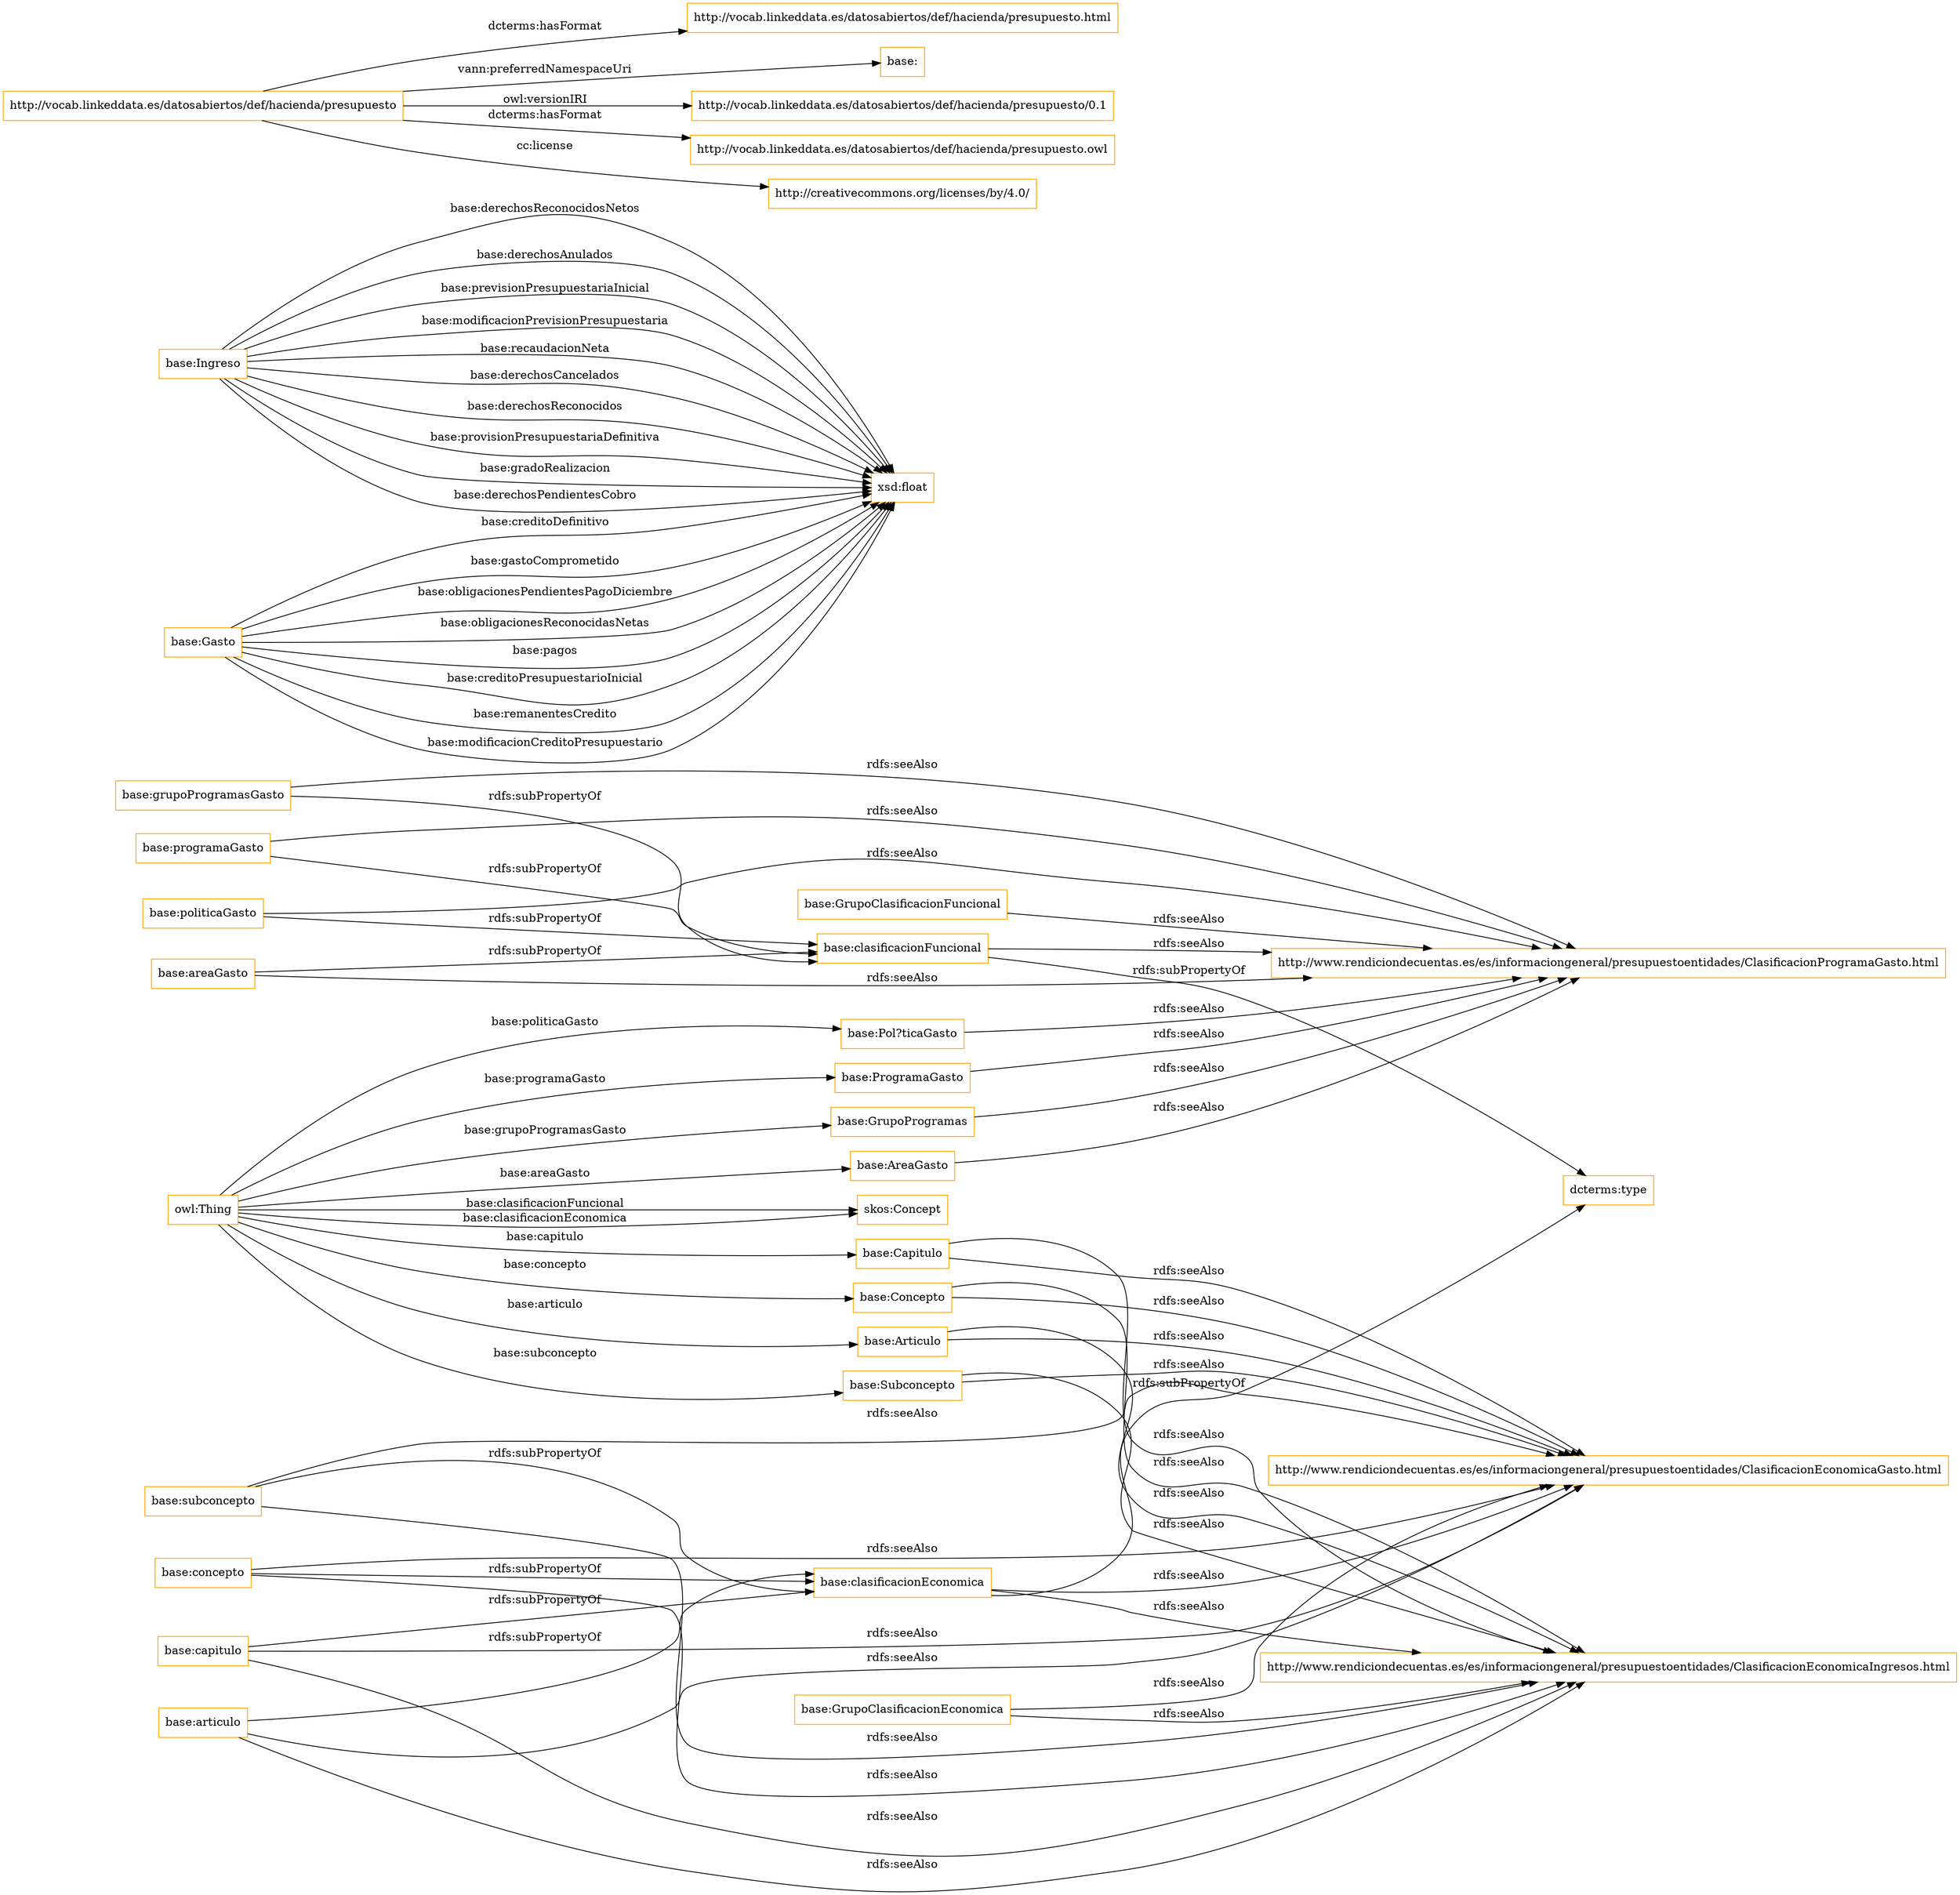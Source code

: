 digraph ar2dtool_diagram { 
rankdir=LR;
size="1501"
node [shape = rectangle, color="orange"]; "base:GrupoProgramas" "base:GrupoClasificacionFuncional" "base:Ingreso" "base:AreaGasto" "base:Articulo" "base:Pol?ticaGasto" "base:ProgramaGasto" "skos:Concept" "base:Capitulo" "base:Subconcepto" "base:Gasto" "base:GrupoClasificacionEconomica" "base:Concepto" ; /*classes style*/
	"base:grupoProgramasGasto" -> "http://www.rendiciondecuentas.es/es/informaciongeneral/presupuestoentidades/ClasificacionProgramaGasto.html" [ label = "rdfs:seeAlso" ];
	"base:grupoProgramasGasto" -> "base:clasificacionFuncional" [ label = "rdfs:subPropertyOf" ];
	"base:Concepto" -> "http://www.rendiciondecuentas.es/es/informaciongeneral/presupuestoentidades/ClasificacionEconomicaIngresos.html" [ label = "rdfs:seeAlso" ];
	"base:Concepto" -> "http://www.rendiciondecuentas.es/es/informaciongeneral/presupuestoentidades/ClasificacionEconomicaGasto.html" [ label = "rdfs:seeAlso" ];
	"base:concepto" -> "http://www.rendiciondecuentas.es/es/informaciongeneral/presupuestoentidades/ClasificacionEconomicaIngresos.html" [ label = "rdfs:seeAlso" ];
	"base:concepto" -> "http://www.rendiciondecuentas.es/es/informaciongeneral/presupuestoentidades/ClasificacionEconomicaGasto.html" [ label = "rdfs:seeAlso" ];
	"base:concepto" -> "base:clasificacionEconomica" [ label = "rdfs:subPropertyOf" ];
	"base:Capitulo" -> "http://www.rendiciondecuentas.es/es/informaciongeneral/presupuestoentidades/ClasificacionEconomicaIngresos.html" [ label = "rdfs:seeAlso" ];
	"base:Capitulo" -> "http://www.rendiciondecuentas.es/es/informaciongeneral/presupuestoentidades/ClasificacionEconomicaGasto.html" [ label = "rdfs:seeAlso" ];
	"base:capitulo" -> "http://www.rendiciondecuentas.es/es/informaciongeneral/presupuestoentidades/ClasificacionEconomicaIngresos.html" [ label = "rdfs:seeAlso" ];
	"base:capitulo" -> "http://www.rendiciondecuentas.es/es/informaciongeneral/presupuestoentidades/ClasificacionEconomicaGasto.html" [ label = "rdfs:seeAlso" ];
	"base:capitulo" -> "base:clasificacionEconomica" [ label = "rdfs:subPropertyOf" ];
	"base:GrupoClasificacionFuncional" -> "http://www.rendiciondecuentas.es/es/informaciongeneral/presupuestoentidades/ClasificacionProgramaGasto.html" [ label = "rdfs:seeAlso" ];
	"base:Pol?ticaGasto" -> "http://www.rendiciondecuentas.es/es/informaciongeneral/presupuestoentidades/ClasificacionProgramaGasto.html" [ label = "rdfs:seeAlso" ];
	"base:GrupoProgramas" -> "http://www.rendiciondecuentas.es/es/informaciongeneral/presupuestoentidades/ClasificacionProgramaGasto.html" [ label = "rdfs:seeAlso" ];
	"base:ProgramaGasto" -> "http://www.rendiciondecuentas.es/es/informaciongeneral/presupuestoentidades/ClasificacionProgramaGasto.html" [ label = "rdfs:seeAlso" ];
	"base:clasificacionFuncional" -> "http://www.rendiciondecuentas.es/es/informaciongeneral/presupuestoentidades/ClasificacionProgramaGasto.html" [ label = "rdfs:seeAlso" ];
	"base:clasificacionFuncional" -> "dcterms:type" [ label = "rdfs:subPropertyOf" ];
	"base:politicaGasto" -> "http://www.rendiciondecuentas.es/es/informaciongeneral/presupuestoentidades/ClasificacionProgramaGasto.html" [ label = "rdfs:seeAlso" ];
	"base:politicaGasto" -> "base:clasificacionFuncional" [ label = "rdfs:subPropertyOf" ];
	"http://vocab.linkeddata.es/datosabiertos/def/hacienda/presupuesto" -> "http://vocab.linkeddata.es/datosabiertos/def/hacienda/presupuesto.html" [ label = "dcterms:hasFormat" ];
	"http://vocab.linkeddata.es/datosabiertos/def/hacienda/presupuesto" -> "base:" [ label = "vann:preferredNamespaceUri" ];
	"http://vocab.linkeddata.es/datosabiertos/def/hacienda/presupuesto" -> "http://vocab.linkeddata.es/datosabiertos/def/hacienda/presupuesto/0.1" [ label = "owl:versionIRI" ];
	"http://vocab.linkeddata.es/datosabiertos/def/hacienda/presupuesto" -> "http://vocab.linkeddata.es/datosabiertos/def/hacienda/presupuesto.owl" [ label = "dcterms:hasFormat" ];
	"http://vocab.linkeddata.es/datosabiertos/def/hacienda/presupuesto" -> "http://creativecommons.org/licenses/by/4.0/" [ label = "cc:license" ];
	"base:programaGasto" -> "http://www.rendiciondecuentas.es/es/informaciongeneral/presupuestoentidades/ClasificacionProgramaGasto.html" [ label = "rdfs:seeAlso" ];
	"base:programaGasto" -> "base:clasificacionFuncional" [ label = "rdfs:subPropertyOf" ];
	"base:AreaGasto" -> "http://www.rendiciondecuentas.es/es/informaciongeneral/presupuestoentidades/ClasificacionProgramaGasto.html" [ label = "rdfs:seeAlso" ];
	"base:Subconcepto" -> "http://www.rendiciondecuentas.es/es/informaciongeneral/presupuestoentidades/ClasificacionEconomicaIngresos.html" [ label = "rdfs:seeAlso" ];
	"base:Subconcepto" -> "http://www.rendiciondecuentas.es/es/informaciongeneral/presupuestoentidades/ClasificacionEconomicaGasto.html" [ label = "rdfs:seeAlso" ];
	"base:GrupoClasificacionEconomica" -> "http://www.rendiciondecuentas.es/es/informaciongeneral/presupuestoentidades/ClasificacionEconomicaIngresos.html" [ label = "rdfs:seeAlso" ];
	"base:GrupoClasificacionEconomica" -> "http://www.rendiciondecuentas.es/es/informaciongeneral/presupuestoentidades/ClasificacionEconomicaGasto.html" [ label = "rdfs:seeAlso" ];
	"base:Articulo" -> "http://www.rendiciondecuentas.es/es/informaciongeneral/presupuestoentidades/ClasificacionEconomicaIngresos.html" [ label = "rdfs:seeAlso" ];
	"base:Articulo" -> "http://www.rendiciondecuentas.es/es/informaciongeneral/presupuestoentidades/ClasificacionEconomicaGasto.html" [ label = "rdfs:seeAlso" ];
	"base:articulo" -> "http://www.rendiciondecuentas.es/es/informaciongeneral/presupuestoentidades/ClasificacionEconomicaIngresos.html" [ label = "rdfs:seeAlso" ];
	"base:articulo" -> "http://www.rendiciondecuentas.es/es/informaciongeneral/presupuestoentidades/ClasificacionEconomicaGasto.html" [ label = "rdfs:seeAlso" ];
	"base:articulo" -> "base:clasificacionEconomica" [ label = "rdfs:subPropertyOf" ];
	"base:areaGasto" -> "http://www.rendiciondecuentas.es/es/informaciongeneral/presupuestoentidades/ClasificacionProgramaGasto.html" [ label = "rdfs:seeAlso" ];
	"base:areaGasto" -> "base:clasificacionFuncional" [ label = "rdfs:subPropertyOf" ];
	"base:subconcepto" -> "http://www.rendiciondecuentas.es/es/informaciongeneral/presupuestoentidades/ClasificacionEconomicaIngresos.html" [ label = "rdfs:seeAlso" ];
	"base:subconcepto" -> "http://www.rendiciondecuentas.es/es/informaciongeneral/presupuestoentidades/ClasificacionEconomicaGasto.html" [ label = "rdfs:seeAlso" ];
	"base:subconcepto" -> "base:clasificacionEconomica" [ label = "rdfs:subPropertyOf" ];
	"base:clasificacionEconomica" -> "http://www.rendiciondecuentas.es/es/informaciongeneral/presupuestoentidades/ClasificacionEconomicaIngresos.html" [ label = "rdfs:seeAlso" ];
	"base:clasificacionEconomica" -> "http://www.rendiciondecuentas.es/es/informaciongeneral/presupuestoentidades/ClasificacionEconomicaGasto.html" [ label = "rdfs:seeAlso" ];
	"base:clasificacionEconomica" -> "dcterms:type" [ label = "rdfs:subPropertyOf" ];
	"base:Gasto" -> "xsd:float" [ label = "base:creditoDefinitivo" ];
	"base:Ingreso" -> "xsd:float" [ label = "base:derechosReconocidosNetos" ];
	"owl:Thing" -> "base:Articulo" [ label = "base:articulo" ];
	"base:Ingreso" -> "xsd:float" [ label = "base:derechosAnulados" ];
	"owl:Thing" -> "base:Concepto" [ label = "base:concepto" ];
	"owl:Thing" -> "base:GrupoProgramas" [ label = "base:grupoProgramasGasto" ];
	"base:Ingreso" -> "xsd:float" [ label = "base:previsionPresupuestariaInicial" ];
	"owl:Thing" -> "base:ProgramaGasto" [ label = "base:programaGasto" ];
	"base:Ingreso" -> "xsd:float" [ label = "base:modificacionPrevisionPresupuestaria" ];
	"base:Gasto" -> "xsd:float" [ label = "base:gastoComprometido" ];
	"base:Ingreso" -> "xsd:float" [ label = "base:recaudacionNeta" ];
	"base:Gasto" -> "xsd:float" [ label = "base:obligacionesPendientesPagoDiciembre" ];
	"base:Gasto" -> "xsd:float" [ label = "base:obligacionesReconocidasNetas" ];
	"base:Ingreso" -> "xsd:float" [ label = "base:derechosCancelados" ];
	"base:Gasto" -> "xsd:float" [ label = "base:pagos" ];
	"base:Ingreso" -> "xsd:float" [ label = "base:derechosReconocidos" ];
	"base:Ingreso" -> "xsd:float" [ label = "base:provisionPresupuestariaDefinitiva" ];
	"base:Ingreso" -> "xsd:float" [ label = "base:gradoRealizacion" ];
	"owl:Thing" -> "base:Pol?ticaGasto" [ label = "base:politicaGasto" ];
	"owl:Thing" -> "base:Capitulo" [ label = "base:capitulo" ];
	"base:Ingreso" -> "xsd:float" [ label = "base:derechosPendientesCobro" ];
	"base:Gasto" -> "xsd:float" [ label = "base:creditoPresupuestarioInicial" ];
	"owl:Thing" -> "base:AreaGasto" [ label = "base:areaGasto" ];
	"base:Gasto" -> "xsd:float" [ label = "base:remanentesCredito" ];
	"base:Gasto" -> "xsd:float" [ label = "base:modificacionCreditoPresupuestario" ];
	"owl:Thing" -> "base:Subconcepto" [ label = "base:subconcepto" ];
	"owl:Thing" -> "skos:Concept" [ label = "base:clasificacionEconomica" ];
	"owl:Thing" -> "skos:Concept" [ label = "base:clasificacionFuncional" ];

}

